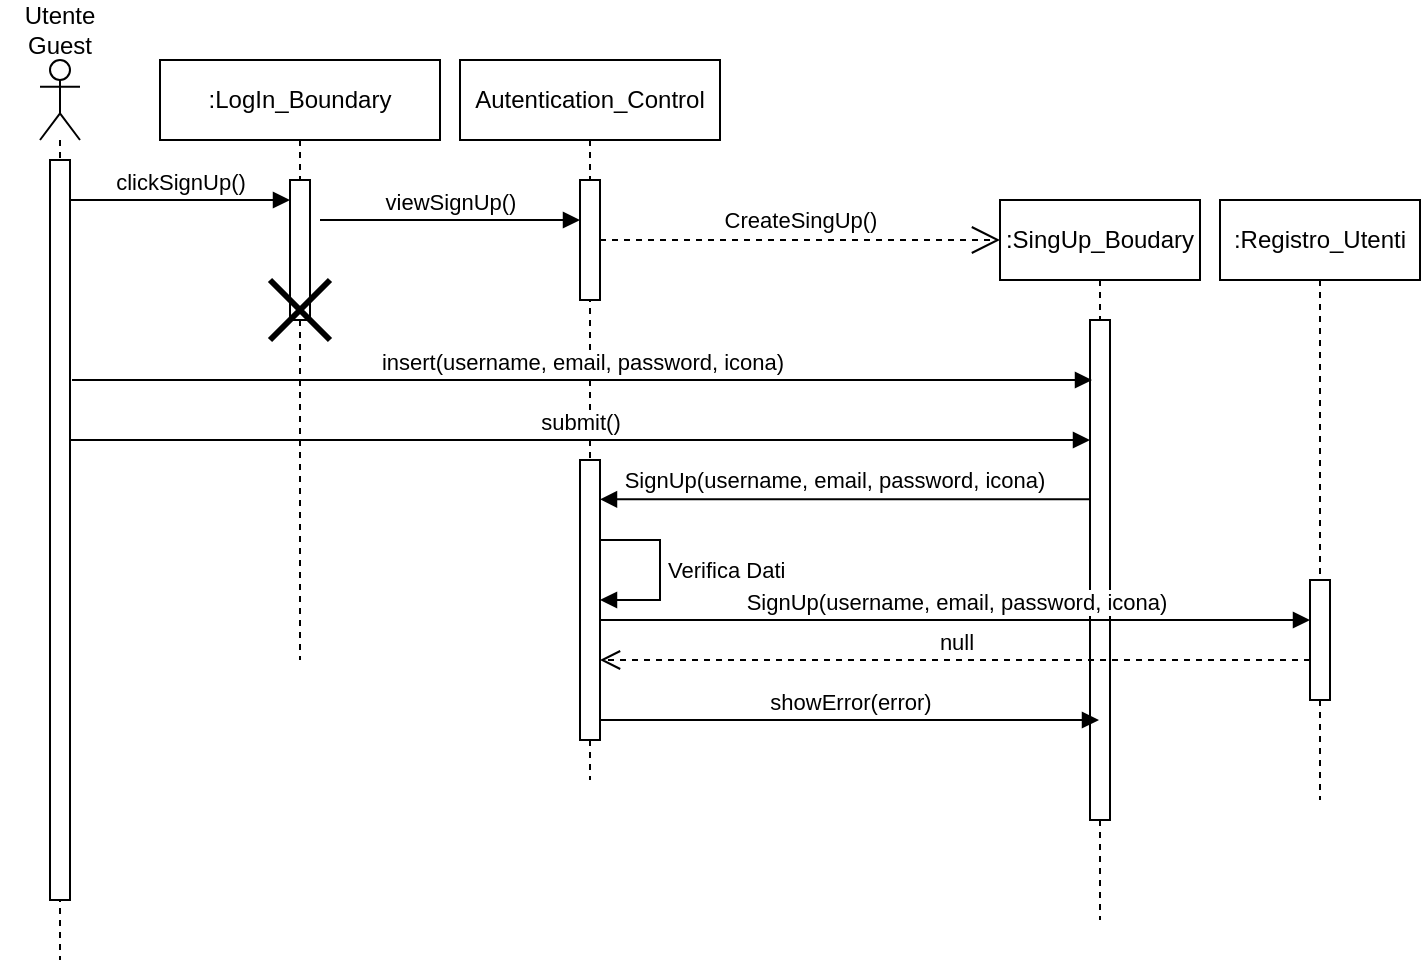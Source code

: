 <mxfile version="26.0.2">
  <diagram name="Page-1" id="zOEEpCLVx3BSE4MT3N1Z">
    <mxGraphModel dx="941" dy="744" grid="1" gridSize="10" guides="1" tooltips="1" connect="1" arrows="1" fold="1" page="1" pageScale="1" pageWidth="827" pageHeight="1169" math="0" shadow="0">
      <root>
        <mxCell id="0" />
        <mxCell id="1" parent="0" />
        <mxCell id="_eB5BenDUcCew26t4jTj-97" value=":LogIn_Boundary" style="shape=umlLifeline;perimeter=lifelinePerimeter;whiteSpace=wrap;html=1;container=1;dropTarget=0;collapsible=0;recursiveResize=0;outlineConnect=0;portConstraint=eastwest;newEdgeStyle={&quot;curved&quot;:0,&quot;rounded&quot;:0};" vertex="1" parent="1">
          <mxGeometry x="110" y="90" width="140" height="300" as="geometry" />
        </mxCell>
        <mxCell id="_eB5BenDUcCew26t4jTj-98" value="" style="html=1;points=[[0,0,0,0,5],[0,1,0,0,-5],[1,0,0,0,5],[1,1,0,0,-5]];perimeter=orthogonalPerimeter;outlineConnect=0;targetShapes=umlLifeline;portConstraint=eastwest;newEdgeStyle={&quot;curved&quot;:0,&quot;rounded&quot;:0};" vertex="1" parent="_eB5BenDUcCew26t4jTj-97">
          <mxGeometry x="65" y="60" width="10" height="70" as="geometry" />
        </mxCell>
        <mxCell id="_eB5BenDUcCew26t4jTj-99" value="" style="shape=umlDestroy;whiteSpace=wrap;html=1;strokeWidth=3;targetShapes=umlLifeline;" vertex="1" parent="_eB5BenDUcCew26t4jTj-97">
          <mxGeometry x="55" y="110" width="30" height="30" as="geometry" />
        </mxCell>
        <mxCell id="_eB5BenDUcCew26t4jTj-100" value="" style="shape=umlLifeline;perimeter=lifelinePerimeter;whiteSpace=wrap;html=1;container=1;dropTarget=0;collapsible=0;recursiveResize=0;outlineConnect=0;portConstraint=eastwest;newEdgeStyle={&quot;curved&quot;:0,&quot;rounded&quot;:0};participant=umlActor;" vertex="1" parent="1">
          <mxGeometry x="50" y="90" width="20" height="450" as="geometry" />
        </mxCell>
        <mxCell id="_eB5BenDUcCew26t4jTj-101" value="" style="html=1;points=[[0,0,0,0,5],[0,1,0,0,-5],[1,0,0,0,5],[1,1,0,0,-5]];perimeter=orthogonalPerimeter;outlineConnect=0;targetShapes=umlLifeline;portConstraint=eastwest;newEdgeStyle={&quot;curved&quot;:0,&quot;rounded&quot;:0};" vertex="1" parent="_eB5BenDUcCew26t4jTj-100">
          <mxGeometry x="5" y="50" width="10" height="370" as="geometry" />
        </mxCell>
        <mxCell id="_eB5BenDUcCew26t4jTj-102" value="Utente Guest" style="text;html=1;align=center;verticalAlign=middle;whiteSpace=wrap;rounded=0;" vertex="1" parent="1">
          <mxGeometry x="30" y="60" width="60" height="30" as="geometry" />
        </mxCell>
        <mxCell id="_eB5BenDUcCew26t4jTj-103" value="Autentication_Control" style="shape=umlLifeline;perimeter=lifelinePerimeter;whiteSpace=wrap;html=1;container=1;dropTarget=0;collapsible=0;recursiveResize=0;outlineConnect=0;portConstraint=eastwest;newEdgeStyle={&quot;curved&quot;:0,&quot;rounded&quot;:0};" vertex="1" parent="1">
          <mxGeometry x="260" y="90" width="130" height="360" as="geometry" />
        </mxCell>
        <mxCell id="_eB5BenDUcCew26t4jTj-104" value="" style="html=1;points=[[0,0,0,0,5],[0,1,0,0,-5],[1,0,0,0,5],[1,1,0,0,-5]];perimeter=orthogonalPerimeter;outlineConnect=0;targetShapes=umlLifeline;portConstraint=eastwest;newEdgeStyle={&quot;curved&quot;:0,&quot;rounded&quot;:0};" vertex="1" parent="_eB5BenDUcCew26t4jTj-103">
          <mxGeometry x="60" y="60" width="10" height="60" as="geometry" />
        </mxCell>
        <mxCell id="_eB5BenDUcCew26t4jTj-105" value="" style="html=1;points=[[0,0,0,0,5],[0,1,0,0,-5],[1,0,0,0,5],[1,1,0,0,-5]];perimeter=orthogonalPerimeter;outlineConnect=0;targetShapes=umlLifeline;portConstraint=eastwest;newEdgeStyle={&quot;curved&quot;:0,&quot;rounded&quot;:0};" vertex="1" parent="_eB5BenDUcCew26t4jTj-103">
          <mxGeometry x="60" y="200" width="10" height="140" as="geometry" />
        </mxCell>
        <mxCell id="_eB5BenDUcCew26t4jTj-106" value="viewSignUp()" style="html=1;verticalAlign=bottom;endArrow=block;curved=0;rounded=0;" edge="1" parent="1" target="_eB5BenDUcCew26t4jTj-104">
          <mxGeometry width="80" relative="1" as="geometry">
            <mxPoint x="190" y="170" as="sourcePoint" />
            <mxPoint x="335" y="170" as="targetPoint" />
          </mxGeometry>
        </mxCell>
        <mxCell id="_eB5BenDUcCew26t4jTj-107" value="clickSignUp()" style="html=1;verticalAlign=bottom;endArrow=block;curved=0;rounded=0;" edge="1" parent="1">
          <mxGeometry width="80" relative="1" as="geometry">
            <mxPoint x="65" y="160" as="sourcePoint" />
            <mxPoint x="175" y="160" as="targetPoint" />
          </mxGeometry>
        </mxCell>
        <mxCell id="_eB5BenDUcCew26t4jTj-108" value=":SingUp_Boudary" style="shape=umlLifeline;perimeter=lifelinePerimeter;whiteSpace=wrap;html=1;container=1;dropTarget=0;collapsible=0;recursiveResize=0;outlineConnect=0;portConstraint=eastwest;newEdgeStyle={&quot;curved&quot;:0,&quot;rounded&quot;:0};" vertex="1" parent="1">
          <mxGeometry x="530" y="160" width="100" height="360" as="geometry" />
        </mxCell>
        <mxCell id="_eB5BenDUcCew26t4jTj-109" value="" style="html=1;points=[[0,0,0,0,5],[0,1,0,0,-5],[1,0,0,0,5],[1,1,0,0,-5]];perimeter=orthogonalPerimeter;outlineConnect=0;targetShapes=umlLifeline;portConstraint=eastwest;newEdgeStyle={&quot;curved&quot;:0,&quot;rounded&quot;:0};" vertex="1" parent="_eB5BenDUcCew26t4jTj-108">
          <mxGeometry x="45" y="60" width="10" height="250" as="geometry" />
        </mxCell>
        <mxCell id="_eB5BenDUcCew26t4jTj-111" value="insert(username, email, password, icona)" style="html=1;verticalAlign=bottom;endArrow=block;curved=0;rounded=0;" edge="1" parent="1">
          <mxGeometry width="80" relative="1" as="geometry">
            <mxPoint x="66" y="250" as="sourcePoint" />
            <mxPoint x="576" y="250" as="targetPoint" />
          </mxGeometry>
        </mxCell>
        <mxCell id="_eB5BenDUcCew26t4jTj-112" value="submit()" style="html=1;verticalAlign=bottom;endArrow=block;curved=0;rounded=0;" edge="1" parent="1" target="_eB5BenDUcCew26t4jTj-109">
          <mxGeometry width="80" relative="1" as="geometry">
            <mxPoint x="65" y="280" as="sourcePoint" />
            <mxPoint x="485" y="280" as="targetPoint" />
          </mxGeometry>
        </mxCell>
        <mxCell id="_eB5BenDUcCew26t4jTj-113" value="" style="html=1;verticalAlign=bottom;endArrow=block;curved=0;rounded=0;" edge="1" parent="1" source="_eB5BenDUcCew26t4jTj-109">
          <mxGeometry width="80" relative="1" as="geometry">
            <mxPoint x="490" y="309.64" as="sourcePoint" />
            <mxPoint x="330" y="309.64" as="targetPoint" />
          </mxGeometry>
        </mxCell>
        <mxCell id="_eB5BenDUcCew26t4jTj-114" value="SignUp(username, email, password, icona)" style="edgeLabel;html=1;align=center;verticalAlign=middle;resizable=0;points=[];" vertex="1" connectable="0" parent="_eB5BenDUcCew26t4jTj-113">
          <mxGeometry x="-0.108" y="-1" relative="1" as="geometry">
            <mxPoint x="-19" y="-9" as="offset" />
          </mxGeometry>
        </mxCell>
        <mxCell id="_eB5BenDUcCew26t4jTj-115" value=":Registro_Utenti" style="shape=umlLifeline;perimeter=lifelinePerimeter;whiteSpace=wrap;html=1;container=1;dropTarget=0;collapsible=0;recursiveResize=0;outlineConnect=0;portConstraint=eastwest;newEdgeStyle={&quot;curved&quot;:0,&quot;rounded&quot;:0};" vertex="1" parent="1">
          <mxGeometry x="640" y="160" width="100" height="300" as="geometry" />
        </mxCell>
        <mxCell id="_eB5BenDUcCew26t4jTj-116" value="" style="html=1;points=[[0,0,0,0,5],[0,1,0,0,-5],[1,0,0,0,5],[1,1,0,0,-5]];perimeter=orthogonalPerimeter;outlineConnect=0;targetShapes=umlLifeline;portConstraint=eastwest;newEdgeStyle={&quot;curved&quot;:0,&quot;rounded&quot;:0};" vertex="1" parent="_eB5BenDUcCew26t4jTj-115">
          <mxGeometry x="45" y="190" width="10" height="60" as="geometry" />
        </mxCell>
        <mxCell id="_eB5BenDUcCew26t4jTj-117" value="SignUp(username, email, password, icona)" style="html=1;verticalAlign=bottom;endArrow=block;curved=0;rounded=0;" edge="1" parent="1">
          <mxGeometry width="80" relative="1" as="geometry">
            <mxPoint x="330" y="370" as="sourcePoint" />
            <mxPoint x="685" y="370" as="targetPoint" />
            <Array as="points">
              <mxPoint x="630" y="370" />
            </Array>
          </mxGeometry>
        </mxCell>
        <mxCell id="_eB5BenDUcCew26t4jTj-120" value="null" style="html=1;verticalAlign=bottom;endArrow=open;dashed=1;endSize=8;curved=0;rounded=0;" edge="1" parent="1">
          <mxGeometry relative="1" as="geometry">
            <mxPoint x="685" y="390" as="sourcePoint" />
            <mxPoint x="330" y="390" as="targetPoint" />
          </mxGeometry>
        </mxCell>
        <mxCell id="_eB5BenDUcCew26t4jTj-124" value="CreateSingUp()" style="endArrow=open;endSize=12;dashed=1;html=1;rounded=0;" edge="1" parent="1">
          <mxGeometry y="10" width="160" relative="1" as="geometry">
            <mxPoint x="330" y="180" as="sourcePoint" />
            <mxPoint x="530" y="180" as="targetPoint" />
            <mxPoint as="offset" />
          </mxGeometry>
        </mxCell>
        <mxCell id="_eB5BenDUcCew26t4jTj-125" value="Verifica Dati" style="html=1;align=left;spacingLeft=2;endArrow=block;rounded=0;edgeStyle=orthogonalEdgeStyle;curved=0;rounded=0;" edge="1" parent="1" target="_eB5BenDUcCew26t4jTj-105">
          <mxGeometry relative="1" as="geometry">
            <mxPoint x="330" y="330" as="sourcePoint" />
            <Array as="points">
              <mxPoint x="360" y="330" />
              <mxPoint x="360" y="360" />
            </Array>
            <mxPoint x="335" y="360" as="targetPoint" />
          </mxGeometry>
        </mxCell>
        <mxCell id="_eB5BenDUcCew26t4jTj-154" value="showError(error)" style="html=1;verticalAlign=bottom;endArrow=block;curved=0;rounded=0;" edge="1" parent="1" target="_eB5BenDUcCew26t4jTj-108">
          <mxGeometry width="80" relative="1" as="geometry">
            <mxPoint x="330" y="420" as="sourcePoint" />
            <mxPoint x="410" y="420" as="targetPoint" />
          </mxGeometry>
        </mxCell>
      </root>
    </mxGraphModel>
  </diagram>
</mxfile>
